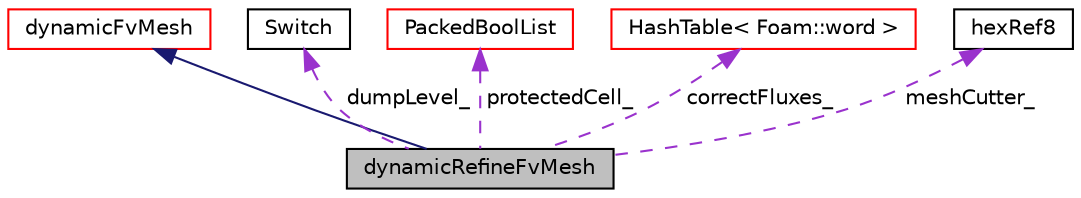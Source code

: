 digraph "dynamicRefineFvMesh"
{
  bgcolor="transparent";
  edge [fontname="Helvetica",fontsize="10",labelfontname="Helvetica",labelfontsize="10"];
  node [fontname="Helvetica",fontsize="10",shape=record];
  Node1 [label="dynamicRefineFvMesh",height=0.2,width=0.4,color="black", fillcolor="grey75", style="filled", fontcolor="black"];
  Node2 -> Node1 [dir="back",color="midnightblue",fontsize="10",style="solid",fontname="Helvetica"];
  Node2 [label="dynamicFvMesh",height=0.2,width=0.4,color="red",URL="$a00609.html",tooltip="Abstract base class for geometry and/or topology changing fvMesh. "];
  Node3 -> Node1 [dir="back",color="darkorchid3",fontsize="10",style="dashed",label=" dumpLevel_" ,fontname="Helvetica"];
  Node3 [label="Switch",height=0.2,width=0.4,color="black",URL="$a02607.html",tooltip="A simple wrapper around bool so that it can be read as a word: true/false, on/off, yes/no, y/n, t/f, or none. "];
  Node4 -> Node1 [dir="back",color="darkorchid3",fontsize="10",style="dashed",label=" protectedCell_" ,fontname="Helvetica"];
  Node4 [label="PackedBoolList",height=0.2,width=0.4,color="red",URL="$a01800.html",tooltip="A bit-packed bool list. "];
  Node5 -> Node1 [dir="back",color="darkorchid3",fontsize="10",style="dashed",label=" correctFluxes_" ,fontname="Helvetica"];
  Node5 [label="HashTable\< Foam::word \>",height=0.2,width=0.4,color="red",URL="$a01001.html"];
  Node6 -> Node1 [dir="back",color="darkorchid3",fontsize="10",style="dashed",label=" meshCutter_" ,fontname="Helvetica"];
  Node6 [label="hexRef8",height=0.2,width=0.4,color="black",URL="$a01026.html",tooltip="Refinement of (split) hexes using polyTopoChange. "];
}
